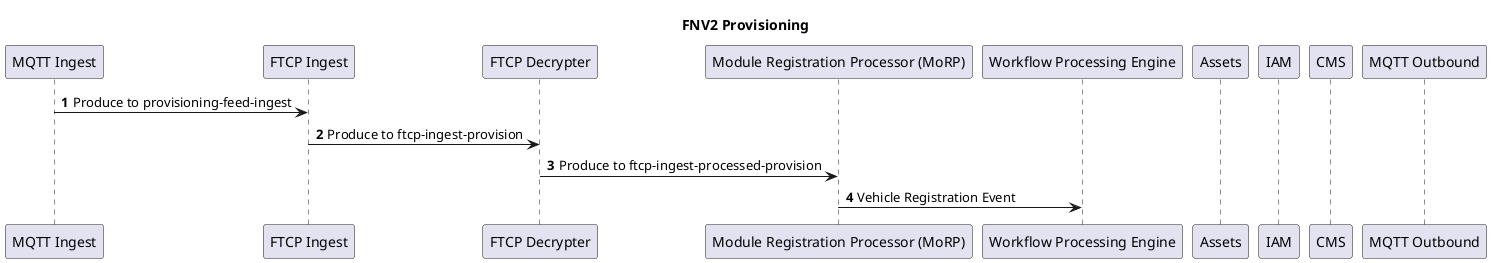 @startuml
autonumber

title FNV2 Provisioning

participant "MQTT Ingest" as mi
participant "FTCP Ingest" as fi
participant "FTCP Decrypter" as fd
participant "Module Registration Processor (MoRP)" as mo
participant "Workflow Processing Engine" as wpe
participant "Assets" as assets
participant "IAM" as iam
participant "CMS" as cms
participant "MQTT Outbound" as mqo

mi -> fi: Produce to provisioning-feed-ingest
fi -> fd: Produce to ftcp-ingest-provision
fd -> mo: Produce to ftcp-ingest-processed-provision
mo -> wpe: Vehicle Registration Event
@enduml
